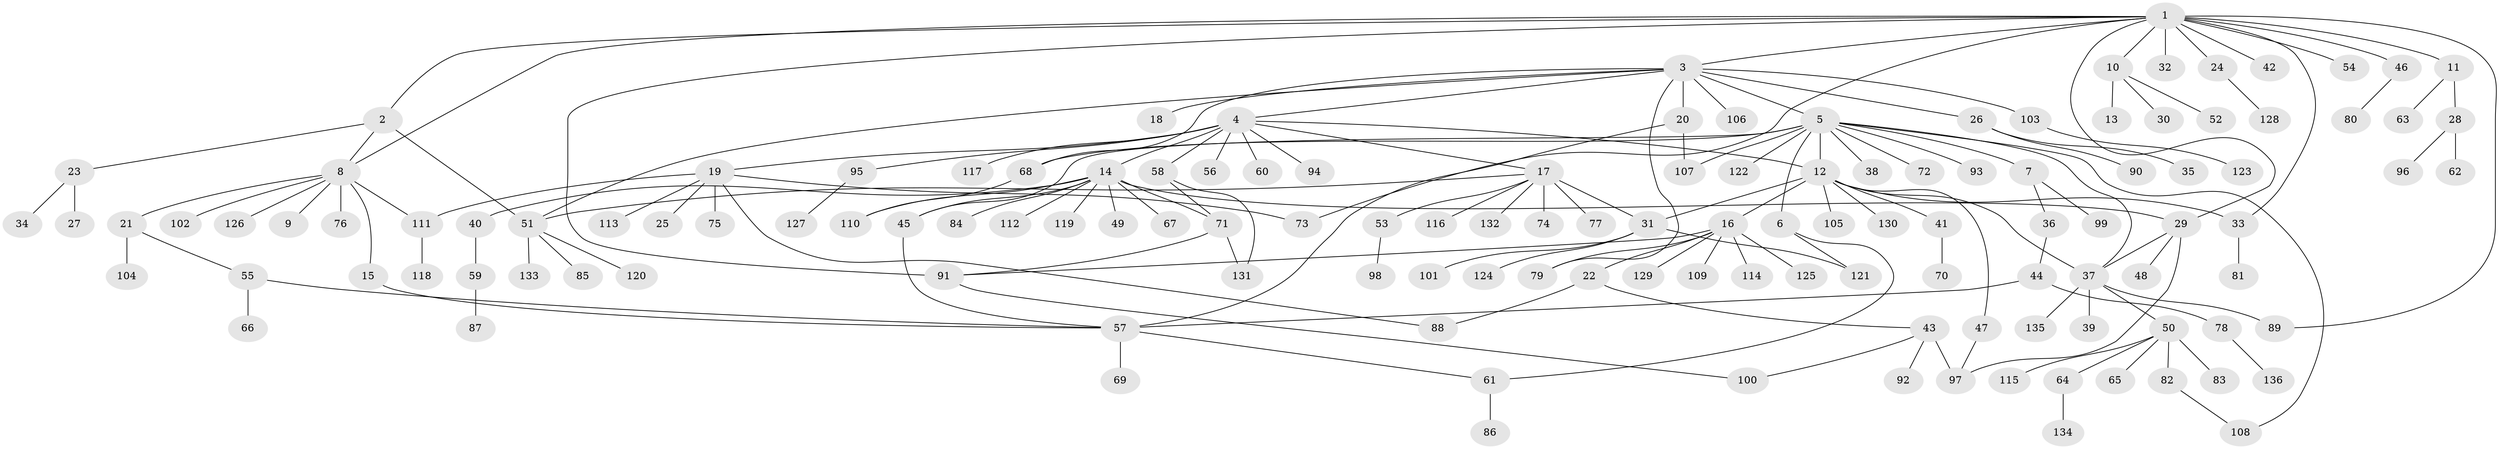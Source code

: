 // Generated by graph-tools (version 1.1) at 2025/11/02/27/25 16:11:15]
// undirected, 136 vertices, 167 edges
graph export_dot {
graph [start="1"]
  node [color=gray90,style=filled];
  1;
  2;
  3;
  4;
  5;
  6;
  7;
  8;
  9;
  10;
  11;
  12;
  13;
  14;
  15;
  16;
  17;
  18;
  19;
  20;
  21;
  22;
  23;
  24;
  25;
  26;
  27;
  28;
  29;
  30;
  31;
  32;
  33;
  34;
  35;
  36;
  37;
  38;
  39;
  40;
  41;
  42;
  43;
  44;
  45;
  46;
  47;
  48;
  49;
  50;
  51;
  52;
  53;
  54;
  55;
  56;
  57;
  58;
  59;
  60;
  61;
  62;
  63;
  64;
  65;
  66;
  67;
  68;
  69;
  70;
  71;
  72;
  73;
  74;
  75;
  76;
  77;
  78;
  79;
  80;
  81;
  82;
  83;
  84;
  85;
  86;
  87;
  88;
  89;
  90;
  91;
  92;
  93;
  94;
  95;
  96;
  97;
  98;
  99;
  100;
  101;
  102;
  103;
  104;
  105;
  106;
  107;
  108;
  109;
  110;
  111;
  112;
  113;
  114;
  115;
  116;
  117;
  118;
  119;
  120;
  121;
  122;
  123;
  124;
  125;
  126;
  127;
  128;
  129;
  130;
  131;
  132;
  133;
  134;
  135;
  136;
  1 -- 2;
  1 -- 3;
  1 -- 8;
  1 -- 10;
  1 -- 11;
  1 -- 24;
  1 -- 29;
  1 -- 32;
  1 -- 33;
  1 -- 42;
  1 -- 46;
  1 -- 54;
  1 -- 73;
  1 -- 89;
  1 -- 91;
  2 -- 8;
  2 -- 23;
  2 -- 51;
  3 -- 4;
  3 -- 5;
  3 -- 18;
  3 -- 20;
  3 -- 26;
  3 -- 51;
  3 -- 68;
  3 -- 79;
  3 -- 103;
  3 -- 106;
  4 -- 12;
  4 -- 14;
  4 -- 17;
  4 -- 19;
  4 -- 56;
  4 -- 58;
  4 -- 60;
  4 -- 94;
  4 -- 95;
  4 -- 117;
  5 -- 6;
  5 -- 7;
  5 -- 12;
  5 -- 37;
  5 -- 38;
  5 -- 45;
  5 -- 68;
  5 -- 72;
  5 -- 93;
  5 -- 107;
  5 -- 108;
  5 -- 122;
  6 -- 61;
  6 -- 121;
  7 -- 36;
  7 -- 99;
  8 -- 9;
  8 -- 15;
  8 -- 21;
  8 -- 76;
  8 -- 102;
  8 -- 111;
  8 -- 126;
  10 -- 13;
  10 -- 30;
  10 -- 52;
  11 -- 28;
  11 -- 63;
  12 -- 16;
  12 -- 31;
  12 -- 33;
  12 -- 37;
  12 -- 41;
  12 -- 47;
  12 -- 105;
  12 -- 130;
  14 -- 29;
  14 -- 40;
  14 -- 45;
  14 -- 49;
  14 -- 67;
  14 -- 71;
  14 -- 84;
  14 -- 110;
  14 -- 112;
  14 -- 119;
  15 -- 57;
  16 -- 22;
  16 -- 79;
  16 -- 91;
  16 -- 109;
  16 -- 114;
  16 -- 125;
  16 -- 129;
  17 -- 31;
  17 -- 51;
  17 -- 53;
  17 -- 74;
  17 -- 77;
  17 -- 116;
  17 -- 132;
  19 -- 25;
  19 -- 73;
  19 -- 75;
  19 -- 88;
  19 -- 111;
  19 -- 113;
  20 -- 57;
  20 -- 107;
  21 -- 55;
  21 -- 104;
  22 -- 43;
  22 -- 88;
  23 -- 27;
  23 -- 34;
  24 -- 128;
  26 -- 35;
  26 -- 90;
  28 -- 62;
  28 -- 96;
  29 -- 37;
  29 -- 48;
  29 -- 97;
  31 -- 101;
  31 -- 121;
  31 -- 124;
  33 -- 81;
  36 -- 44;
  37 -- 39;
  37 -- 50;
  37 -- 89;
  37 -- 135;
  40 -- 59;
  41 -- 70;
  43 -- 92;
  43 -- 97;
  43 -- 100;
  44 -- 57;
  44 -- 78;
  45 -- 57;
  46 -- 80;
  47 -- 97;
  50 -- 64;
  50 -- 65;
  50 -- 82;
  50 -- 83;
  50 -- 115;
  51 -- 85;
  51 -- 120;
  51 -- 133;
  53 -- 98;
  55 -- 57;
  55 -- 66;
  57 -- 61;
  57 -- 69;
  58 -- 71;
  58 -- 131;
  59 -- 87;
  61 -- 86;
  64 -- 134;
  68 -- 110;
  71 -- 91;
  71 -- 131;
  78 -- 136;
  82 -- 108;
  91 -- 100;
  95 -- 127;
  103 -- 123;
  111 -- 118;
}
